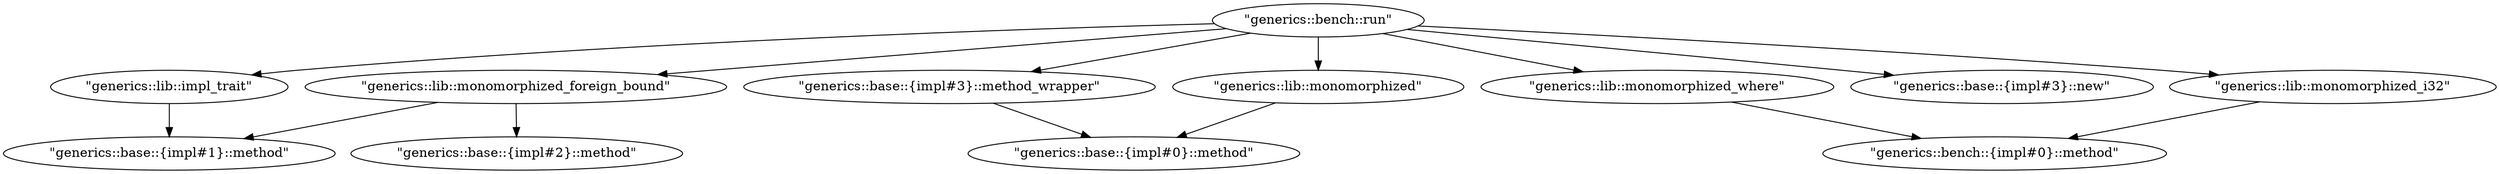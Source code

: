 digraph {
    0 [ label = "\"generics::bench::{impl#0}::method\"" ]
    1 [ label = "\"generics::bench::run\"" ]
    2 [ label = "\"generics::lib::monomorphized\"" ]
    3 [ label = "\"generics::base::{impl#0}::method\"" ]
    4 [ label = "\"generics::lib::monomorphized_foreign_bound\"" ]
    5 [ label = "\"generics::base::{impl#1}::method\"" ]
    6 [ label = "\"generics::base::{impl#2}::method\"" ]
    7 [ label = "\"generics::lib::impl_trait\"" ]
    8 [ label = "\"generics::lib::monomorphized_i32\"" ]
    9 [ label = "\"generics::lib::monomorphized_where\"" ]
    10 [ label = "\"generics::base::{impl#3}::new\"" ]
    11 [ label = "\"generics::base::{impl#3}::method_wrapper\"" ]
    1 -> 2 [ ]
    2 -> 3 [ ]
    1 -> 4 [ ]
    4 -> 5 [ ]
    4 -> 6 [ ]
    1 -> 7 [ ]
    7 -> 5 [ ]
    1 -> 8 [ ]
    8 -> 0 [ ]
    1 -> 9 [ ]
    9 -> 0 [ ]
    1 -> 10 [ ]
    1 -> 11 [ ]
    11 -> 3 [ ]
}
